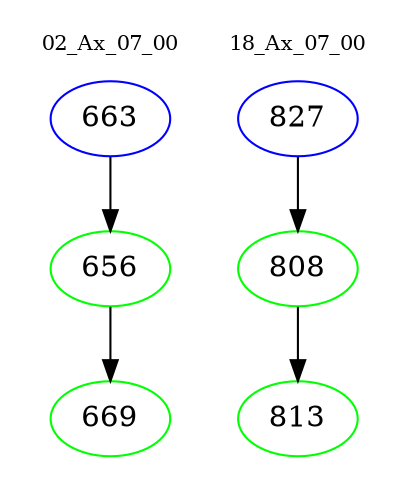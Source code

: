 digraph{
subgraph cluster_0 {
color = white
label = "02_Ax_07_00";
fontsize=10;
T0_663 [label="663", color="blue"]
T0_663 -> T0_656 [color="black"]
T0_656 [label="656", color="green"]
T0_656 -> T0_669 [color="black"]
T0_669 [label="669", color="green"]
}
subgraph cluster_1 {
color = white
label = "18_Ax_07_00";
fontsize=10;
T1_827 [label="827", color="blue"]
T1_827 -> T1_808 [color="black"]
T1_808 [label="808", color="green"]
T1_808 -> T1_813 [color="black"]
T1_813 [label="813", color="green"]
}
}
